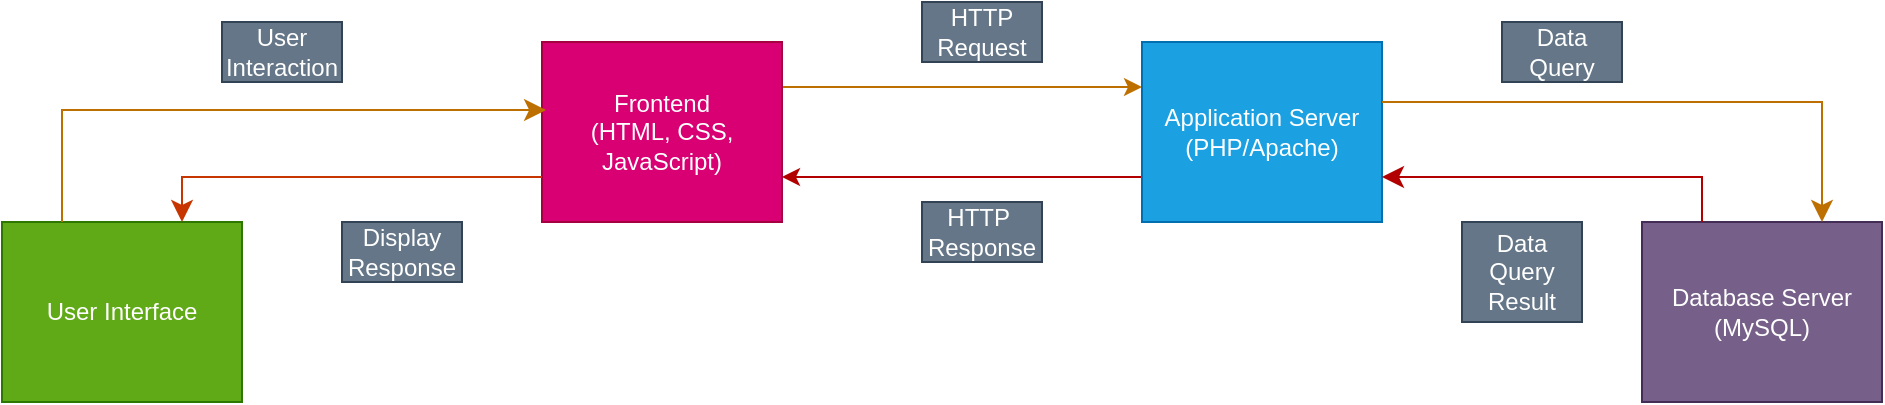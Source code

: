 <mxfile>
    <diagram id="ZlGYNUwhjeO1SHRI6ShO" name="Page-1">
        <mxGraphModel dx="1025" dy="412" grid="1" gridSize="10" guides="1" tooltips="1" connect="1" arrows="1" fold="1" page="1" pageScale="1" pageWidth="850" pageHeight="1100" math="0" shadow="0">
            <root>
                <mxCell id="0"/>
                <mxCell id="1" parent="0"/>
                <mxCell id="4" value="User Interface" style="rounded=0;whiteSpace=wrap;html=1;fillColor=#60a917;fontColor=#ffffff;strokeColor=#2D7600;" parent="1" vertex="1">
                    <mxGeometry x="190" y="300" width="120" height="90" as="geometry"/>
                </mxCell>
                <mxCell id="12" style="edgeStyle=none;html=1;exitX=1;exitY=0.25;exitDx=0;exitDy=0;entryX=0;entryY=0.25;entryDx=0;entryDy=0;fillColor=#f0a30a;strokeColor=#BD7000;" parent="1" source="6" target="7" edge="1">
                    <mxGeometry relative="1" as="geometry"/>
                </mxCell>
                <mxCell id="6" value="Frontend&lt;br&gt;(HTML, CSS, JavaScript)" style="rounded=0;whiteSpace=wrap;html=1;fillColor=#d80073;strokeColor=#A50040;fontColor=#ffffff;" parent="1" vertex="1">
                    <mxGeometry x="460" y="210" width="120" height="90" as="geometry"/>
                </mxCell>
                <mxCell id="11" style="edgeStyle=none;html=1;exitX=0;exitY=0.75;exitDx=0;exitDy=0;entryX=1;entryY=0.75;entryDx=0;entryDy=0;fillColor=#e51400;strokeColor=#B20000;" parent="1" source="7" target="6" edge="1">
                    <mxGeometry relative="1" as="geometry"/>
                </mxCell>
                <mxCell id="7" value="Application Server (PHP/Apache)" style="rounded=0;whiteSpace=wrap;html=1;fillColor=#1ba1e2;fontColor=#ffffff;strokeColor=#006EAF;" parent="1" vertex="1">
                    <mxGeometry x="760" y="210" width="120" height="90" as="geometry"/>
                </mxCell>
                <mxCell id="8" value="Database Server&lt;br&gt;(MySQL)" style="rounded=0;whiteSpace=wrap;html=1;fillColor=#76608a;fontColor=#ffffff;strokeColor=#432D57;" parent="1" vertex="1">
                    <mxGeometry x="1010" y="300" width="120" height="90" as="geometry"/>
                </mxCell>
                <mxCell id="10" value="HTTP Request" style="text;html=1;strokeColor=#314354;fillColor=#647687;align=center;verticalAlign=middle;whiteSpace=wrap;rounded=0;fontColor=#ffffff;" parent="1" vertex="1">
                    <mxGeometry x="650" y="190" width="60" height="30" as="geometry"/>
                </mxCell>
                <mxCell id="13" value="HTTP&amp;nbsp;&lt;br&gt;Response" style="text;html=1;strokeColor=#314354;fillColor=#647687;align=center;verticalAlign=middle;whiteSpace=wrap;rounded=0;fontColor=#ffffff;" parent="1" vertex="1">
                    <mxGeometry x="650" y="290" width="60" height="30" as="geometry"/>
                </mxCell>
                <mxCell id="17" value="" style="edgeStyle=segmentEdgeStyle;endArrow=classic;html=1;curved=0;rounded=0;endSize=8;startSize=8;entryX=0.75;entryY=0;entryDx=0;entryDy=0;fillColor=#f0a30a;strokeColor=#BD7000;" parent="1" target="8" edge="1">
                    <mxGeometry width="50" height="50" relative="1" as="geometry">
                        <mxPoint x="880" y="240" as="sourcePoint"/>
                        <mxPoint x="1019.24" y="296.04" as="targetPoint"/>
                        <Array as="points">
                            <mxPoint x="880" y="240"/>
                            <mxPoint x="1100" y="240"/>
                        </Array>
                    </mxGeometry>
                </mxCell>
                <mxCell id="18" value="Data Query" style="text;html=1;strokeColor=#314354;fillColor=#647687;align=center;verticalAlign=middle;whiteSpace=wrap;rounded=0;fontColor=#ffffff;" parent="1" vertex="1">
                    <mxGeometry x="940" y="200" width="60" height="30" as="geometry"/>
                </mxCell>
                <mxCell id="20" value="" style="edgeStyle=segmentEdgeStyle;endArrow=classic;html=1;curved=0;rounded=0;endSize=8;startSize=8;exitX=0.25;exitY=0;exitDx=0;exitDy=0;entryX=1;entryY=0.75;entryDx=0;entryDy=0;fillColor=#e51400;strokeColor=#B20000;" parent="1" source="8" target="7" edge="1">
                    <mxGeometry width="50" height="50" relative="1" as="geometry">
                        <mxPoint x="1030" y="290" as="sourcePoint"/>
                        <mxPoint x="1080" y="240" as="targetPoint"/>
                        <Array as="points">
                            <mxPoint x="1040" y="278"/>
                        </Array>
                    </mxGeometry>
                </mxCell>
                <mxCell id="21" value="Data Query Result" style="text;html=1;strokeColor=#314354;fillColor=#647687;align=center;verticalAlign=middle;whiteSpace=wrap;rounded=0;fontColor=#ffffff;" parent="1" vertex="1">
                    <mxGeometry x="920" y="300" width="60" height="50" as="geometry"/>
                </mxCell>
                <mxCell id="22" value="" style="edgeStyle=segmentEdgeStyle;endArrow=classic;html=1;curved=0;rounded=0;endSize=8;startSize=8;exitX=0.25;exitY=0;exitDx=0;exitDy=0;entryX=0.017;entryY=0.378;entryDx=0;entryDy=0;entryPerimeter=0;fillColor=#f0a30a;strokeColor=#BD7000;" parent="1" source="4" target="6" edge="1">
                    <mxGeometry width="50" height="50" relative="1" as="geometry">
                        <mxPoint x="210" y="280" as="sourcePoint"/>
                        <mxPoint x="440" y="240" as="targetPoint"/>
                        <Array as="points">
                            <mxPoint x="220" y="244"/>
                        </Array>
                    </mxGeometry>
                </mxCell>
                <mxCell id="23" value="" style="edgeStyle=segmentEdgeStyle;endArrow=classic;html=1;curved=0;rounded=0;endSize=8;startSize=8;exitX=0;exitY=0.75;exitDx=0;exitDy=0;entryX=0.75;entryY=0;entryDx=0;entryDy=0;fillColor=#fa6800;strokeColor=#C73500;" parent="1" source="6" target="4" edge="1">
                    <mxGeometry width="50" height="50" relative="1" as="geometry">
                        <mxPoint x="375" y="320" as="sourcePoint"/>
                        <mxPoint x="425" y="270" as="targetPoint"/>
                        <Array as="points">
                            <mxPoint x="280" y="278"/>
                        </Array>
                    </mxGeometry>
                </mxCell>
                <mxCell id="24" value="User Interaction" style="text;html=1;strokeColor=#314354;fillColor=#647687;align=center;verticalAlign=middle;whiteSpace=wrap;rounded=0;fontColor=#ffffff;" parent="1" vertex="1">
                    <mxGeometry x="300" y="200" width="60" height="30" as="geometry"/>
                </mxCell>
                <mxCell id="25" value="Display Response" style="text;html=1;strokeColor=#314354;fillColor=#647687;align=center;verticalAlign=middle;whiteSpace=wrap;rounded=0;fontColor=#ffffff;" parent="1" vertex="1">
                    <mxGeometry x="360" y="300" width="60" height="30" as="geometry"/>
                </mxCell>
            </root>
        </mxGraphModel>
    </diagram>
</mxfile>